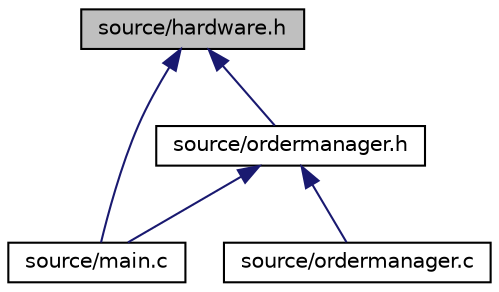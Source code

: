 digraph "source/hardware.h"
{
  edge [fontname="Helvetica",fontsize="10",labelfontname="Helvetica",labelfontsize="10"];
  node [fontname="Helvetica",fontsize="10",shape=record];
  Node1 [label="source/hardware.h",height=0.2,width=0.4,color="black", fillcolor="grey75", style="filled", fontcolor="black"];
  Node1 -> Node2 [dir="back",color="midnightblue",fontsize="10",style="solid",fontname="Helvetica"];
  Node2 [label="source/main.c",height=0.2,width=0.4,color="black", fillcolor="white", style="filled",URL="$main_8c.html",tooltip="File containing the state machine for the elevator. "];
  Node1 -> Node3 [dir="back",color="midnightblue",fontsize="10",style="solid",fontname="Helvetica"];
  Node3 [label="source/ordermanager.h",height=0.2,width=0.4,color="black", fillcolor="white", style="filled",URL="$ordermanager_8h.html",tooltip="Module for managing orders, determining where to go and determining where to stop. "];
  Node3 -> Node2 [dir="back",color="midnightblue",fontsize="10",style="solid",fontname="Helvetica"];
  Node3 -> Node4 [dir="back",color="midnightblue",fontsize="10",style="solid",fontname="Helvetica"];
  Node4 [label="source/ordermanager.c",height=0.2,width=0.4,color="black", fillcolor="white", style="filled",URL="$ordermanager_8c_source.html"];
}
